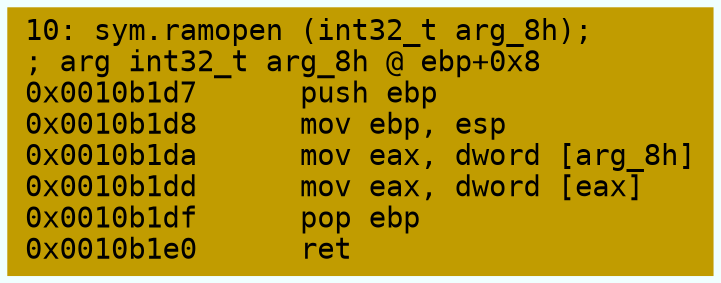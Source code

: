 digraph code {
	graph [bgcolor=azure fontsize=8 fontname="Courier" splines="ortho"];
	node [fillcolor=gray style=filled shape=box];
	edge [arrowhead="normal"];
	"0x0010b1d7" [URL="sym.ramopen/0x0010b1d7", fillcolor="#c19c00",color="#c19c00", fontname="Courier",label="10: sym.ramopen (int32_t arg_8h);\l; arg int32_t arg_8h @ ebp+0x8\l0x0010b1d7      push ebp\l0x0010b1d8      mov ebp, esp\l0x0010b1da      mov eax, dword [arg_8h]\l0x0010b1dd      mov eax, dword [eax]\l0x0010b1df      pop ebp\l0x0010b1e0      ret\l"]
}
